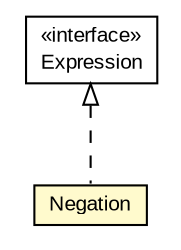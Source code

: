 #!/usr/local/bin/dot
#
# Class diagram 
# Generated by UMLGraph version 5.3 (http://www.umlgraph.org/)
#

digraph G {
	edge [fontname="arial",fontsize=10,labelfontname="arial",labelfontsize=10];
	node [fontname="arial",fontsize=10,shape=plaintext];
	nodesep=0.25;
	ranksep=0.5;
	// context.arch.intelligibility.expression.Negation
	c62589 [label=<<table title="context.arch.intelligibility.expression.Negation" border="0" cellborder="1" cellspacing="0" cellpadding="2" port="p" bgcolor="lemonChiffon" href="./Negation.html">
		<tr><td><table border="0" cellspacing="0" cellpadding="1">
<tr><td align="center" balign="center"> Negation </td></tr>
		</table></td></tr>
		</table>>, fontname="arial", fontcolor="black", fontsize=10.0];
	// context.arch.intelligibility.expression.Expression
	c62591 [label=<<table title="context.arch.intelligibility.expression.Expression" border="0" cellborder="1" cellspacing="0" cellpadding="2" port="p" href="./Expression.html">
		<tr><td><table border="0" cellspacing="0" cellpadding="1">
<tr><td align="center" balign="center"> &#171;interface&#187; </td></tr>
<tr><td align="center" balign="center"> Expression </td></tr>
		</table></td></tr>
		</table>>, fontname="arial", fontcolor="black", fontsize=10.0];
	//context.arch.intelligibility.expression.Negation implements context.arch.intelligibility.expression.Expression
	c62591:p -> c62589:p [dir=back,arrowtail=empty,style=dashed];
}

